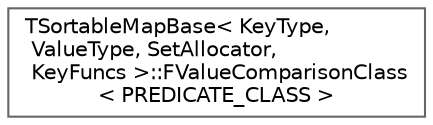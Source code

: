 digraph "Graphical Class Hierarchy"
{
 // INTERACTIVE_SVG=YES
 // LATEX_PDF_SIZE
  bgcolor="transparent";
  edge [fontname=Helvetica,fontsize=10,labelfontname=Helvetica,labelfontsize=10];
  node [fontname=Helvetica,fontsize=10,shape=box,height=0.2,width=0.4];
  rankdir="LR";
  Node0 [id="Node000000",label="TSortableMapBase\< KeyType,\l ValueType, SetAllocator,\l KeyFuncs \>::FValueComparisonClass\l\< PREDICATE_CLASS \>",height=0.2,width=0.4,color="grey40", fillcolor="white", style="filled",URL="$d9/dde/classTSortableMapBase_1_1FValueComparisonClass.html",tooltip="Extracts the pair's value from the map's pair structure and passes it to the user provided comparison..."];
}
